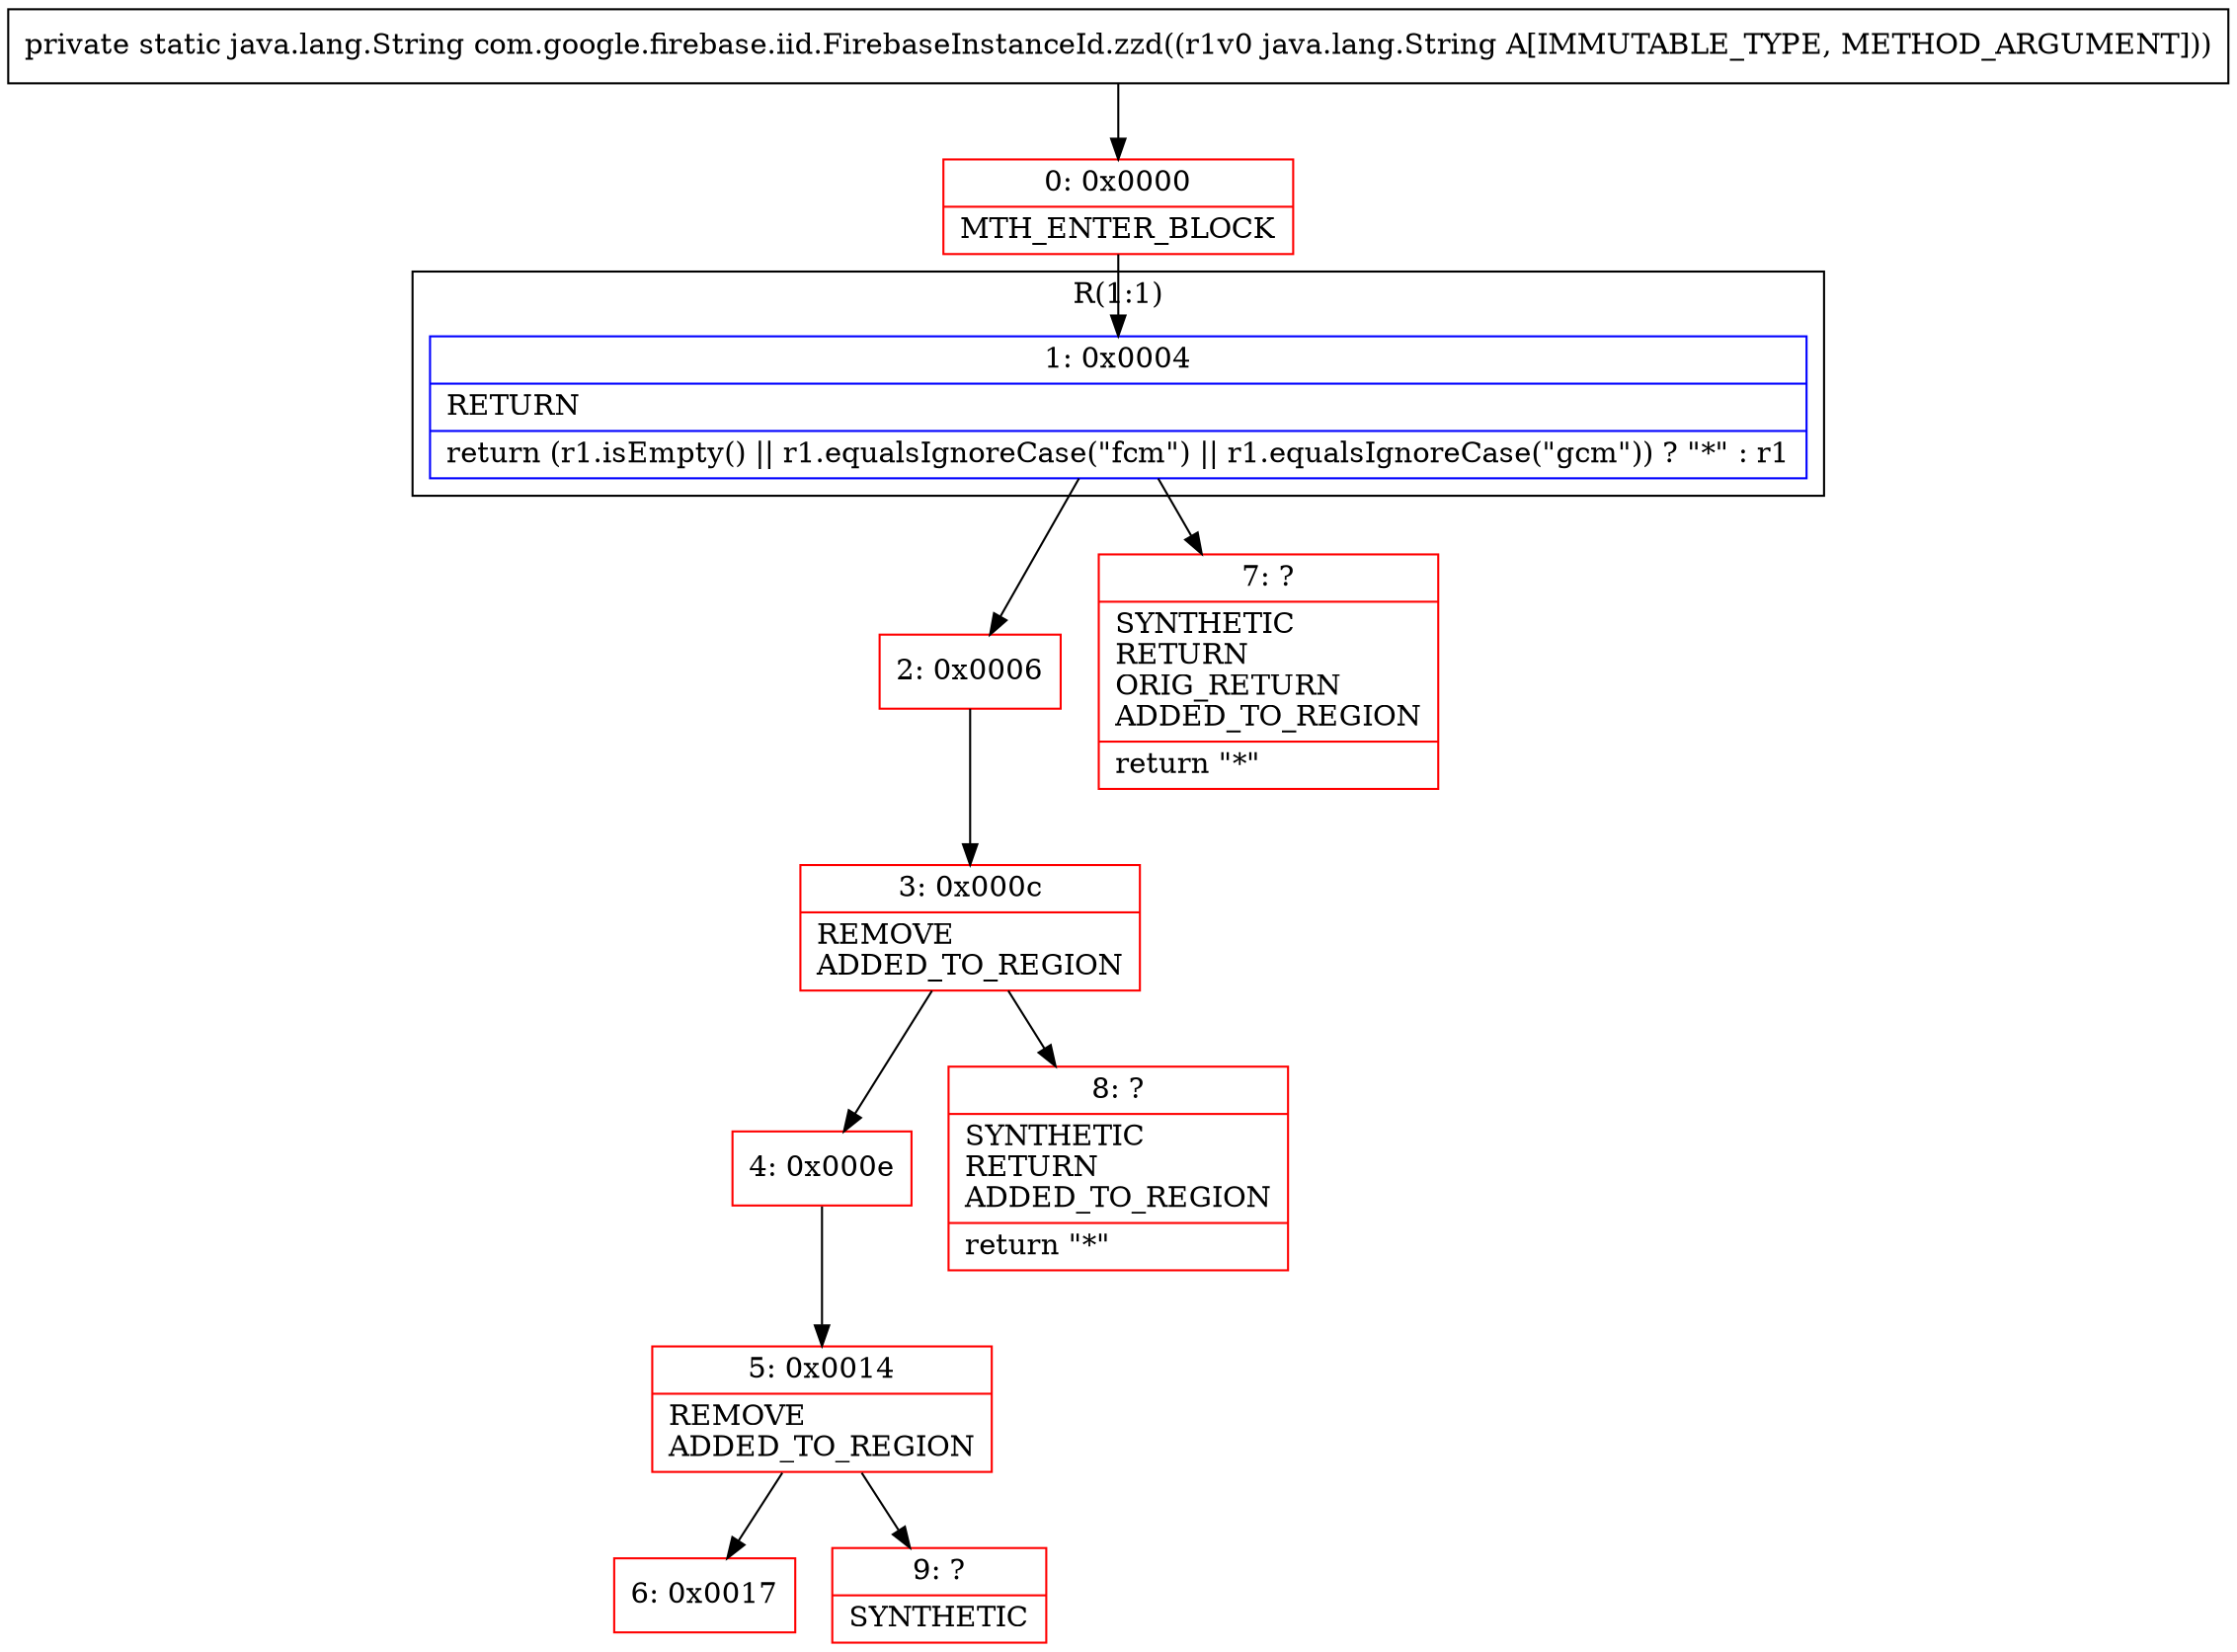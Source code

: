 digraph "CFG forcom.google.firebase.iid.FirebaseInstanceId.zzd(Ljava\/lang\/String;)Ljava\/lang\/String;" {
subgraph cluster_Region_1509099019 {
label = "R(1:1)";
node [shape=record,color=blue];
Node_1 [shape=record,label="{1\:\ 0x0004|RETURN\l|return (r1.isEmpty() \|\| r1.equalsIgnoreCase(\"fcm\") \|\| r1.equalsIgnoreCase(\"gcm\")) ? \"*\" : r1\l}"];
}
Node_0 [shape=record,color=red,label="{0\:\ 0x0000|MTH_ENTER_BLOCK\l}"];
Node_2 [shape=record,color=red,label="{2\:\ 0x0006}"];
Node_3 [shape=record,color=red,label="{3\:\ 0x000c|REMOVE\lADDED_TO_REGION\l}"];
Node_4 [shape=record,color=red,label="{4\:\ 0x000e}"];
Node_5 [shape=record,color=red,label="{5\:\ 0x0014|REMOVE\lADDED_TO_REGION\l}"];
Node_6 [shape=record,color=red,label="{6\:\ 0x0017}"];
Node_7 [shape=record,color=red,label="{7\:\ ?|SYNTHETIC\lRETURN\lORIG_RETURN\lADDED_TO_REGION\l|return \"*\"\l}"];
Node_8 [shape=record,color=red,label="{8\:\ ?|SYNTHETIC\lRETURN\lADDED_TO_REGION\l|return \"*\"\l}"];
Node_9 [shape=record,color=red,label="{9\:\ ?|SYNTHETIC\l}"];
MethodNode[shape=record,label="{private static java.lang.String com.google.firebase.iid.FirebaseInstanceId.zzd((r1v0 java.lang.String A[IMMUTABLE_TYPE, METHOD_ARGUMENT])) }"];
MethodNode -> Node_0;
Node_1 -> Node_2;
Node_1 -> Node_7;
Node_0 -> Node_1;
Node_2 -> Node_3;
Node_3 -> Node_4;
Node_3 -> Node_8;
Node_4 -> Node_5;
Node_5 -> Node_6;
Node_5 -> Node_9;
}

